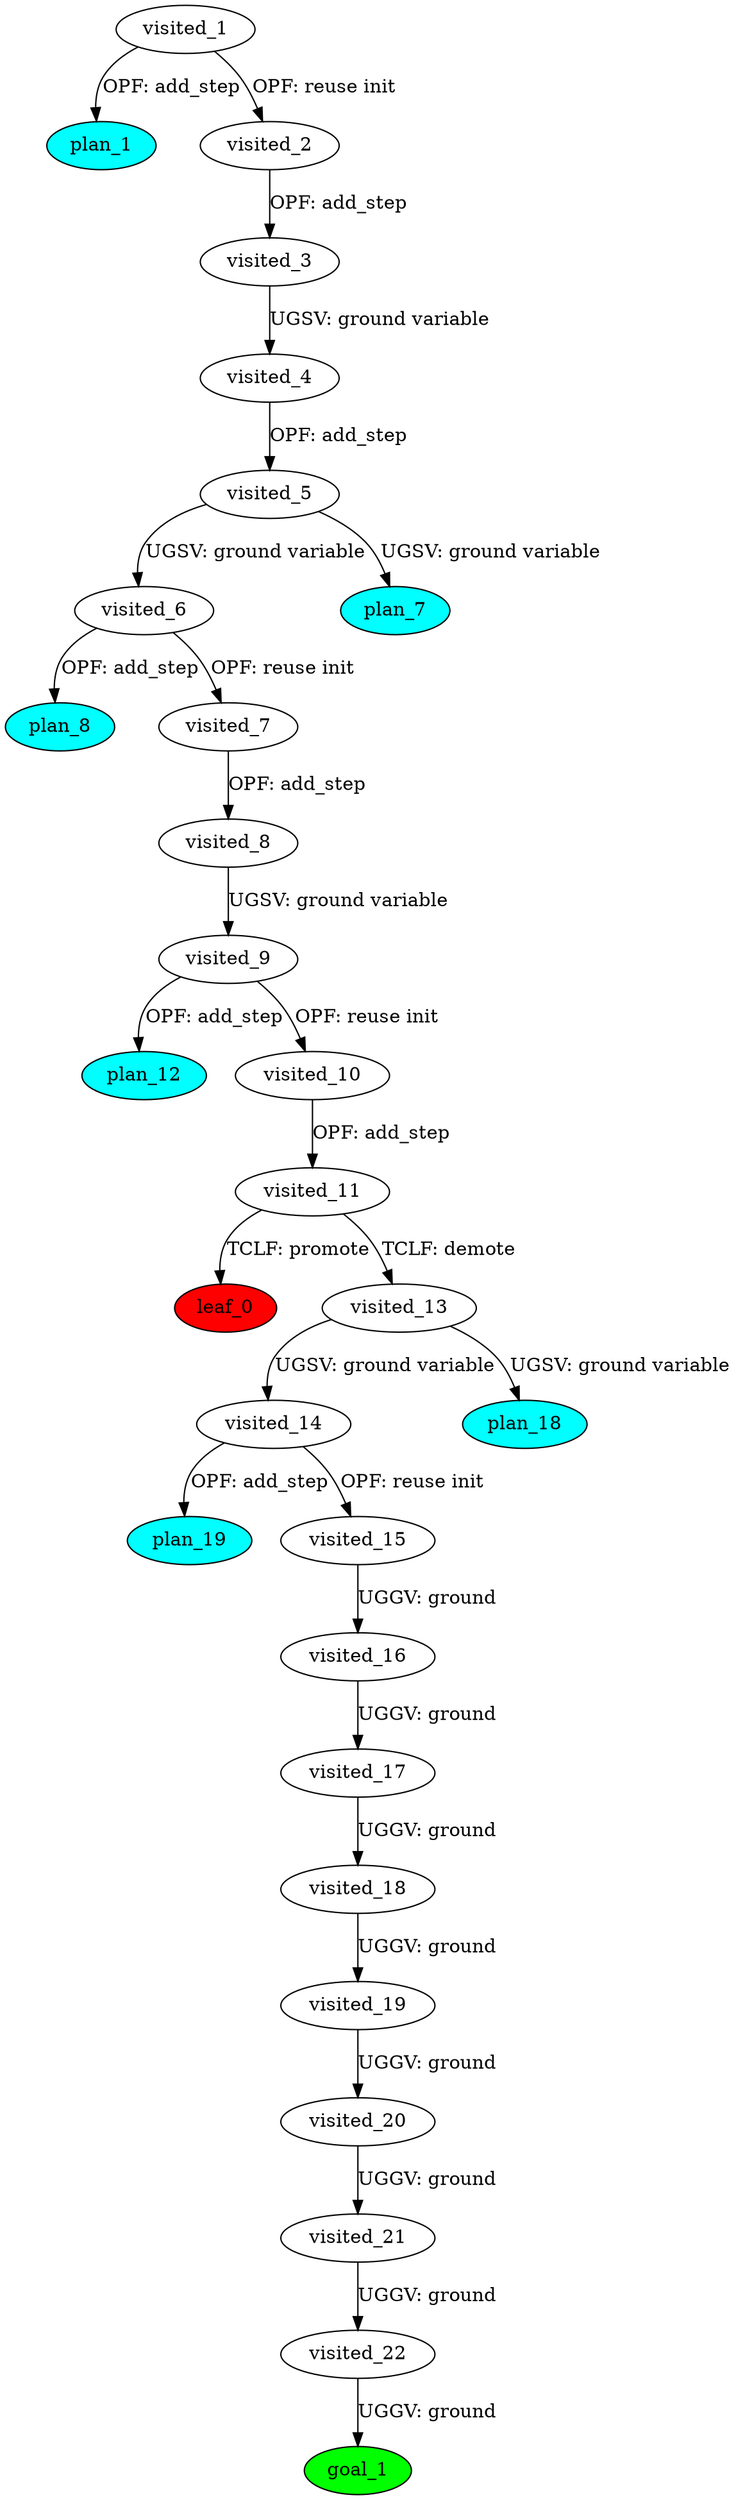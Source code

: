 digraph {
	"e09012d7-14ce-6f0f-75d9-704d5fe12b57" [label=plan_0 fillcolor=cyan style=filled]
	"e09012d7-14ce-6f0f-75d9-704d5fe12b57" [label=visited_1 fillcolor=white style=filled]
	"37df8dfb-421a-4d96-35f1-e04bc5fe21d6" [label=plan_1 fillcolor=cyan style=filled]
	"e09012d7-14ce-6f0f-75d9-704d5fe12b57" -> "37df8dfb-421a-4d96-35f1-e04bc5fe21d6" [label="OPF: add_step"]
	"79ba19db-6be1-610b-28a3-df6e02059f80" [label=plan_2 fillcolor=cyan style=filled]
	"e09012d7-14ce-6f0f-75d9-704d5fe12b57" -> "79ba19db-6be1-610b-28a3-df6e02059f80" [label="OPF: reuse init"]
	"79ba19db-6be1-610b-28a3-df6e02059f80" [label=visited_2 fillcolor=white style=filled]
	"e729b06f-a5db-8ca3-5630-202155afb783" [label=plan_3 fillcolor=cyan style=filled]
	"79ba19db-6be1-610b-28a3-df6e02059f80" -> "e729b06f-a5db-8ca3-5630-202155afb783" [label="OPF: add_step"]
	"e729b06f-a5db-8ca3-5630-202155afb783" [label=visited_3 fillcolor=white style=filled]
	"ef4c113d-c35f-4e12-3bfb-48d5e09f6e24" [label=plan_4 fillcolor=cyan style=filled]
	"e729b06f-a5db-8ca3-5630-202155afb783" -> "ef4c113d-c35f-4e12-3bfb-48d5e09f6e24" [label="UGSV: ground variable"]
	"ef4c113d-c35f-4e12-3bfb-48d5e09f6e24" [label=visited_4 fillcolor=white style=filled]
	"1b9c67e0-81c8-2e2b-ed48-6d9ae69f1f78" [label=plan_5 fillcolor=cyan style=filled]
	"ef4c113d-c35f-4e12-3bfb-48d5e09f6e24" -> "1b9c67e0-81c8-2e2b-ed48-6d9ae69f1f78" [label="OPF: add_step"]
	"1b9c67e0-81c8-2e2b-ed48-6d9ae69f1f78" [label=visited_5 fillcolor=white style=filled]
	"589a2b88-cd2e-6c8b-2436-c8dec40cfbde" [label=plan_6 fillcolor=cyan style=filled]
	"1b9c67e0-81c8-2e2b-ed48-6d9ae69f1f78" -> "589a2b88-cd2e-6c8b-2436-c8dec40cfbde" [label="UGSV: ground variable"]
	"75e913d8-2a53-dbd6-655f-daa5756e3fd6" [label=plan_7 fillcolor=cyan style=filled]
	"1b9c67e0-81c8-2e2b-ed48-6d9ae69f1f78" -> "75e913d8-2a53-dbd6-655f-daa5756e3fd6" [label="UGSV: ground variable"]
	"589a2b88-cd2e-6c8b-2436-c8dec40cfbde" [label=visited_6 fillcolor=white style=filled]
	"334dd7aa-25c1-f899-a89a-92c5003742ae" [label=plan_8 fillcolor=cyan style=filled]
	"589a2b88-cd2e-6c8b-2436-c8dec40cfbde" -> "334dd7aa-25c1-f899-a89a-92c5003742ae" [label="OPF: add_step"]
	"76a6e2e6-d4d3-2808-6054-a51cab1ead74" [label=plan_9 fillcolor=cyan style=filled]
	"589a2b88-cd2e-6c8b-2436-c8dec40cfbde" -> "76a6e2e6-d4d3-2808-6054-a51cab1ead74" [label="OPF: reuse init"]
	"76a6e2e6-d4d3-2808-6054-a51cab1ead74" [label=visited_7 fillcolor=white style=filled]
	"eabd37da-c357-a620-3e24-5711b4cb1a42" [label=plan_10 fillcolor=cyan style=filled]
	"76a6e2e6-d4d3-2808-6054-a51cab1ead74" -> "eabd37da-c357-a620-3e24-5711b4cb1a42" [label="OPF: add_step"]
	"eabd37da-c357-a620-3e24-5711b4cb1a42" [label=visited_8 fillcolor=white style=filled]
	"65ef2c84-c06e-6481-9963-37aa9c4e1662" [label=plan_11 fillcolor=cyan style=filled]
	"eabd37da-c357-a620-3e24-5711b4cb1a42" -> "65ef2c84-c06e-6481-9963-37aa9c4e1662" [label="UGSV: ground variable"]
	"65ef2c84-c06e-6481-9963-37aa9c4e1662" [label=visited_9 fillcolor=white style=filled]
	"0b53d4e6-301e-d689-7ffc-b3fe23593443" [label=plan_12 fillcolor=cyan style=filled]
	"65ef2c84-c06e-6481-9963-37aa9c4e1662" -> "0b53d4e6-301e-d689-7ffc-b3fe23593443" [label="OPF: add_step"]
	"ce9205ae-cdb5-782a-678b-941fdcca9a71" [label=plan_13 fillcolor=cyan style=filled]
	"65ef2c84-c06e-6481-9963-37aa9c4e1662" -> "ce9205ae-cdb5-782a-678b-941fdcca9a71" [label="OPF: reuse init"]
	"ce9205ae-cdb5-782a-678b-941fdcca9a71" [label=visited_10 fillcolor=white style=filled]
	"20f5128d-51ab-ac77-292f-adf7032124e8" [label=plan_14 fillcolor=cyan style=filled]
	"ce9205ae-cdb5-782a-678b-941fdcca9a71" -> "20f5128d-51ab-ac77-292f-adf7032124e8" [label="OPF: add_step"]
	"20f5128d-51ab-ac77-292f-adf7032124e8" [label=visited_11 fillcolor=white style=filled]
	"decceaea-622b-3588-c275-da34881e40c6" [label=plan_15 fillcolor=cyan style=filled]
	"20f5128d-51ab-ac77-292f-adf7032124e8" -> "decceaea-622b-3588-c275-da34881e40c6" [label="TCLF: promote"]
	"01c7ea8b-267f-c6ec-147b-7a33acba60e2" [label=plan_16 fillcolor=cyan style=filled]
	"20f5128d-51ab-ac77-292f-adf7032124e8" -> "01c7ea8b-267f-c6ec-147b-7a33acba60e2" [label="TCLF: demote"]
	"decceaea-622b-3588-c275-da34881e40c6" [label=visited_12 fillcolor=white style=filled]
	"decceaea-622b-3588-c275-da34881e40c6" [label=leaf_0 fillcolor=red style=filled]
	"01c7ea8b-267f-c6ec-147b-7a33acba60e2" [label=visited_13 fillcolor=white style=filled]
	"b522f610-ef26-3a84-f2bd-509b564d36b6" [label=plan_17 fillcolor=cyan style=filled]
	"01c7ea8b-267f-c6ec-147b-7a33acba60e2" -> "b522f610-ef26-3a84-f2bd-509b564d36b6" [label="UGSV: ground variable"]
	"83d03e33-3296-c4c0-4201-938b971444b7" [label=plan_18 fillcolor=cyan style=filled]
	"01c7ea8b-267f-c6ec-147b-7a33acba60e2" -> "83d03e33-3296-c4c0-4201-938b971444b7" [label="UGSV: ground variable"]
	"b522f610-ef26-3a84-f2bd-509b564d36b6" [label=visited_14 fillcolor=white style=filled]
	"df48d6fa-ba45-e0ff-9d51-30aed015f623" [label=plan_19 fillcolor=cyan style=filled]
	"b522f610-ef26-3a84-f2bd-509b564d36b6" -> "df48d6fa-ba45-e0ff-9d51-30aed015f623" [label="OPF: add_step"]
	"bb5e14d6-5b74-5fdd-1c97-46949884f76d" [label=plan_20 fillcolor=cyan style=filled]
	"b522f610-ef26-3a84-f2bd-509b564d36b6" -> "bb5e14d6-5b74-5fdd-1c97-46949884f76d" [label="OPF: reuse init"]
	"bb5e14d6-5b74-5fdd-1c97-46949884f76d" [label=visited_15 fillcolor=white style=filled]
	"656e5170-bd1a-2704-8801-36fc095f6d43" [label=plan_21 fillcolor=cyan style=filled]
	"bb5e14d6-5b74-5fdd-1c97-46949884f76d" -> "656e5170-bd1a-2704-8801-36fc095f6d43" [label="UGGV: ground"]
	"656e5170-bd1a-2704-8801-36fc095f6d43" [label=visited_16 fillcolor=white style=filled]
	"88f4ca54-1584-184b-2cdc-1cc03fa60025" [label=plan_22 fillcolor=cyan style=filled]
	"656e5170-bd1a-2704-8801-36fc095f6d43" -> "88f4ca54-1584-184b-2cdc-1cc03fa60025" [label="UGGV: ground"]
	"88f4ca54-1584-184b-2cdc-1cc03fa60025" [label=visited_17 fillcolor=white style=filled]
	"250768f2-ba0e-bd56-2045-1dbd1835e89b" [label=plan_23 fillcolor=cyan style=filled]
	"88f4ca54-1584-184b-2cdc-1cc03fa60025" -> "250768f2-ba0e-bd56-2045-1dbd1835e89b" [label="UGGV: ground"]
	"250768f2-ba0e-bd56-2045-1dbd1835e89b" [label=visited_18 fillcolor=white style=filled]
	"e489149f-6e5c-9ae7-7e52-c22ca2070bf3" [label=plan_24 fillcolor=cyan style=filled]
	"250768f2-ba0e-bd56-2045-1dbd1835e89b" -> "e489149f-6e5c-9ae7-7e52-c22ca2070bf3" [label="UGGV: ground"]
	"e489149f-6e5c-9ae7-7e52-c22ca2070bf3" [label=visited_19 fillcolor=white style=filled]
	"754182e8-f8cb-57ff-586b-3c2246527e16" [label=plan_25 fillcolor=cyan style=filled]
	"e489149f-6e5c-9ae7-7e52-c22ca2070bf3" -> "754182e8-f8cb-57ff-586b-3c2246527e16" [label="UGGV: ground"]
	"754182e8-f8cb-57ff-586b-3c2246527e16" [label=visited_20 fillcolor=white style=filled]
	"eb34d8de-3e7d-623e-9e03-83d4b061c6ff" [label=plan_26 fillcolor=cyan style=filled]
	"754182e8-f8cb-57ff-586b-3c2246527e16" -> "eb34d8de-3e7d-623e-9e03-83d4b061c6ff" [label="UGGV: ground"]
	"eb34d8de-3e7d-623e-9e03-83d4b061c6ff" [label=visited_21 fillcolor=white style=filled]
	"eea90156-d5bd-2de2-e751-0ccfd358a5d7" [label=plan_27 fillcolor=cyan style=filled]
	"eb34d8de-3e7d-623e-9e03-83d4b061c6ff" -> "eea90156-d5bd-2de2-e751-0ccfd358a5d7" [label="UGGV: ground"]
	"eea90156-d5bd-2de2-e751-0ccfd358a5d7" [label=visited_22 fillcolor=white style=filled]
	"91ae757c-8607-f228-d20b-58cfbb916d1c" [label=plan_28 fillcolor=cyan style=filled]
	"eea90156-d5bd-2de2-e751-0ccfd358a5d7" -> "91ae757c-8607-f228-d20b-58cfbb916d1c" [label="UGGV: ground"]
	"91ae757c-8607-f228-d20b-58cfbb916d1c" [label=visited_23 fillcolor=white style=filled]
	"91ae757c-8607-f228-d20b-58cfbb916d1c" [label=goal_1 fillcolor=green style=filled]
}
